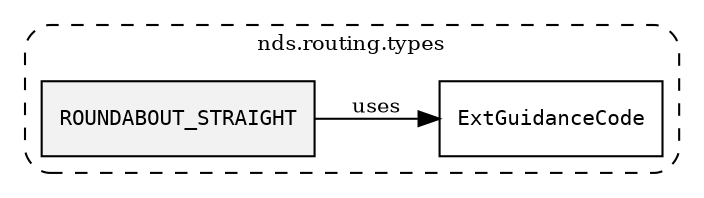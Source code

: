 /**
 * This dot file creates symbol collaboration diagram for ROUNDABOUT_STRAIGHT.
 */
digraph ZSERIO
{
    node [shape=box, fontsize=10];
    rankdir="LR";
    fontsize=10;
    tooltip="ROUNDABOUT_STRAIGHT collaboration diagram";

    subgraph "cluster_nds.routing.types"
    {
        style="dashed, rounded";
        label="nds.routing.types";
        tooltip="Package nds.routing.types";
        href="../../../content/packages/nds.routing.types.html#Package-nds-routing-types";
        target="_parent";

        "ROUNDABOUT_STRAIGHT" [style="filled", fillcolor="#0000000D", target="_parent", label=<<font face="monospace"><table align="center" border="0" cellspacing="0" cellpadding="0"><tr><td href="../../../content/packages/nds.routing.types.html#Constant-ROUNDABOUT_STRAIGHT" title="Constant defined in nds.routing.types">ROUNDABOUT_STRAIGHT</td></tr></table></font>>];
        "ExtGuidanceCode" [target="_parent", label=<<font face="monospace"><table align="center" border="0" cellspacing="0" cellpadding="0"><tr><td href="../../../content/packages/nds.routing.types.html#Subtype-ExtGuidanceCode" title="Subtype defined in nds.routing.types">ExtGuidanceCode</td></tr></table></font>>];
    }

    "ROUNDABOUT_STRAIGHT" -> "ExtGuidanceCode" [label="uses", fontsize=10];
}
